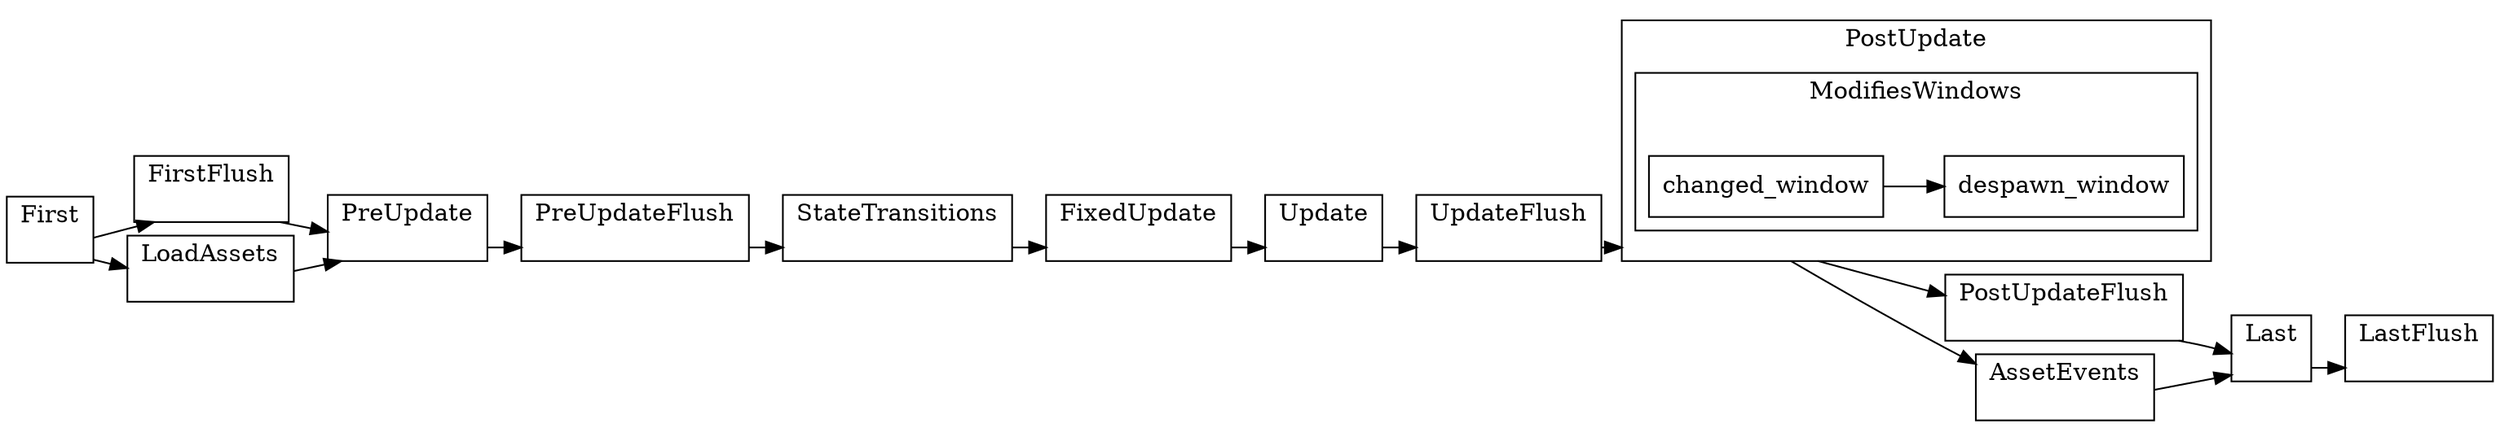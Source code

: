 digraph "schedule" {
	"splines"="spline";
	"compound"="true";
	"rankdir"="LR";
	node ["shape"="box"];
	subgraph "clusternode_Set(1)" {
		"label"="FirstFlush";
		"set_marker_node_Set(1)" ["style"="invis", "label"="", "height"="0", "shape"="point"]
	}
	
	subgraph "clusternode_Set(2)" {
		"label"="PreUpdateFlush";
		"set_marker_node_Set(2)" ["style"="invis", "label"="", "height"="0", "shape"="point"]
	}
	
	subgraph "clusternode_Set(3)" {
		"label"="UpdateFlush";
		"set_marker_node_Set(3)" ["style"="invis", "label"="", "height"="0", "shape"="point"]
	}
	
	subgraph "clusternode_Set(4)" {
		"label"="PostUpdateFlush";
		"set_marker_node_Set(4)" ["style"="invis", "label"="", "height"="0", "shape"="point"]
	}
	
	subgraph "clusternode_Set(5)" {
		"label"="LastFlush";
		"set_marker_node_Set(5)" ["style"="invis", "label"="", "height"="0", "shape"="point"]
	}
	
	subgraph "clusternode_Set(6)" {
		"label"="First";
		"set_marker_node_Set(6)" ["style"="invis", "label"="", "height"="0", "shape"="point"]
	}
	
	subgraph "clusternode_Set(7)" {
		"label"="PreUpdate";
		"set_marker_node_Set(7)" ["style"="invis", "label"="", "height"="0", "shape"="point"]
	}
	
	subgraph "clusternode_Set(8)" {
		"label"="StateTransitions";
		"set_marker_node_Set(8)" ["style"="invis", "label"="", "height"="0", "shape"="point"]
	}
	
	subgraph "clusternode_Set(9)" {
		"label"="FixedUpdate";
		"set_marker_node_Set(9)" ["style"="invis", "label"="", "height"="0", "shape"="point"]
	}
	
	subgraph "clusternode_Set(10)" {
		"label"="Update";
		"set_marker_node_Set(10)" ["style"="invis", "label"="", "height"="0", "shape"="point"]
	}
	
	subgraph "clusternode_Set(11)" {
		"label"="PostUpdate";
		"set_marker_node_Set(11)" ["style"="invis", "label"="", "height"="0", "shape"="point"]
		subgraph "clusternode_Set(70)" {
			"label"="ModifiesWindows";
			"set_marker_node_Set(70)" ["style"="invis", "label"="", "height"="0", "shape"="point"]
			"node_System(57)" ["label"="changed_window"]
			"node_System(58)" ["label"="despawn_window"]
		}
		
	}
	
	subgraph "clusternode_Set(12)" {
		"label"="Last";
		"set_marker_node_Set(12)" ["style"="invis", "label"="", "height"="0", "shape"="point"]
	}
	
	subgraph "clusternode_Set(58)" {
		"label"="LoadAssets";
		"set_marker_node_Set(58)" ["style"="invis", "label"="", "height"="0", "shape"="point"]
	}
	
	subgraph "clusternode_Set(59)" {
		"label"="AssetEvents";
		"set_marker_node_Set(59)" ["style"="invis", "label"="", "height"="0", "shape"="point"]
	}
	
	"set_marker_node_Set(6)" -> "set_marker_node_Set(1)" ["lhead"="clusternode_Set(1)", "ltail"="clusternode_Set(6)"]
	"set_marker_node_Set(1)" -> "set_marker_node_Set(7)" ["lhead"="clusternode_Set(7)", "ltail"="clusternode_Set(1)"]
	"set_marker_node_Set(7)" -> "set_marker_node_Set(2)" ["lhead"="clusternode_Set(2)", "ltail"="clusternode_Set(7)"]
	"set_marker_node_Set(2)" -> "set_marker_node_Set(8)" ["lhead"="clusternode_Set(8)", "ltail"="clusternode_Set(2)"]
	"set_marker_node_Set(8)" -> "set_marker_node_Set(9)" ["lhead"="clusternode_Set(9)", "ltail"="clusternode_Set(8)"]
	"set_marker_node_Set(9)" -> "set_marker_node_Set(10)" ["lhead"="clusternode_Set(10)", "ltail"="clusternode_Set(9)"]
	"set_marker_node_Set(10)" -> "set_marker_node_Set(3)" ["lhead"="clusternode_Set(3)", "ltail"="clusternode_Set(10)"]
	"set_marker_node_Set(3)" -> "set_marker_node_Set(11)" ["lhead"="clusternode_Set(11)", "ltail"="clusternode_Set(3)"]
	"set_marker_node_Set(11)" -> "set_marker_node_Set(4)" ["lhead"="clusternode_Set(4)", "ltail"="clusternode_Set(11)"]
	"set_marker_node_Set(4)" -> "set_marker_node_Set(12)" ["lhead"="clusternode_Set(12)", "ltail"="clusternode_Set(4)"]
	"set_marker_node_Set(12)" -> "set_marker_node_Set(5)" ["lhead"="clusternode_Set(5)", "ltail"="clusternode_Set(12)"]
	"set_marker_node_Set(58)" -> "set_marker_node_Set(7)" ["lhead"="clusternode_Set(7)", "ltail"="clusternode_Set(58)"]
	"set_marker_node_Set(6)" -> "set_marker_node_Set(58)" ["lhead"="clusternode_Set(58)", "ltail"="clusternode_Set(6)"]
	"set_marker_node_Set(11)" -> "set_marker_node_Set(59)" ["lhead"="clusternode_Set(59)", "ltail"="clusternode_Set(11)"]
	"set_marker_node_Set(59)" -> "set_marker_node_Set(12)" ["lhead"="clusternode_Set(12)", "ltail"="clusternode_Set(59)"]
	"node_System(57)" -> "node_System(58)" ["lhead"="", "ltail"=""]
}
